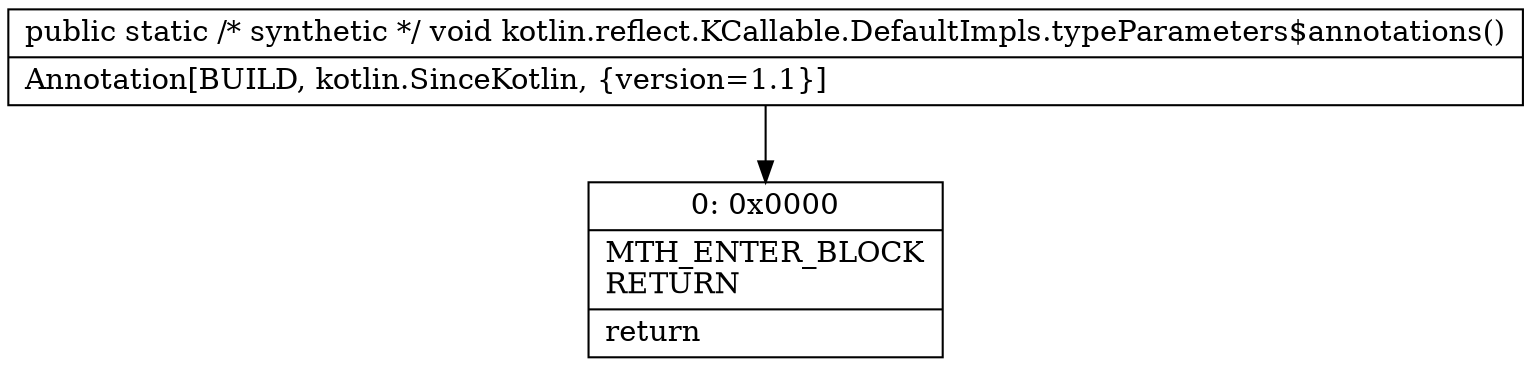 digraph "CFG forkotlin.reflect.KCallable.DefaultImpls.typeParameters$annotations()V" {
Node_0 [shape=record,label="{0\:\ 0x0000|MTH_ENTER_BLOCK\lRETURN\l|return\l}"];
MethodNode[shape=record,label="{public static \/* synthetic *\/ void kotlin.reflect.KCallable.DefaultImpls.typeParameters$annotations()  | Annotation[BUILD, kotlin.SinceKotlin, \{version=1.1\}]\l}"];
MethodNode -> Node_0;
}

